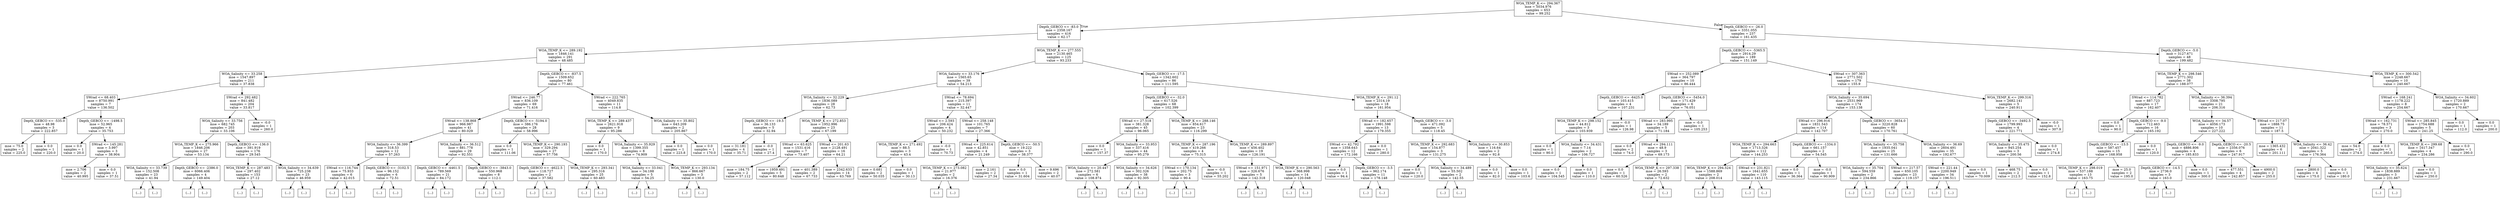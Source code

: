 digraph Tree {
node [shape=box] ;
0 [label="WOA_TEMP_K <= 294.367\nmse = 5034.976\nsamples = 653\nvalue = 99.252"] ;
1 [label="Depth_GEBCO <= -83.0\nmse = 2358.167\nsamples = 416\nvalue = 62.17"] ;
0 -> 1 [labeldistance=2.5, labelangle=45, headlabel="True"] ;
2 [label="WOA_TEMP_K <= 289.192\nmse = 1846.141\nsamples = 291\nvalue = 48.485"] ;
1 -> 2 ;
3 [label="WOA_Salinity <= 33.258\nmse = 1547.897\nsamples = 211\nvalue = 37.838"] ;
2 -> 3 ;
4 [label="SWrad <= 68.403\nmse = 8750.991\nsamples = 7\nvalue = 136.502"] ;
3 -> 4 ;
5 [label="Depth_GEBCO <= -535.0\nmse = 48.98\nsamples = 3\nvalue = 222.857"] ;
4 -> 5 ;
6 [label="mse = 75.0\nsamples = 2\nvalue = 225.0"] ;
5 -> 6 ;
7 [label="mse = 0.0\nsamples = 1\nvalue = 220.0"] ;
5 -> 7 ;
8 [label="Depth_GEBCO <= -1498.5\nmse = 52.965\nsamples = 4\nvalue = 35.753"] ;
4 -> 8 ;
9 [label="mse = 0.0\nsamples = 1\nvalue = 20.0"] ;
8 -> 9 ;
10 [label="SWrad <= 145.281\nmse = 3.997\nsamples = 3\nvalue = 38.904"] ;
8 -> 10 ;
11 [label="mse = 2.706\nsamples = 2\nvalue = 40.995"] ;
10 -> 11 ;
12 [label="mse = 0.0\nsamples = 1\nvalue = 37.51"] ;
10 -> 12 ;
13 [label="SWrad <= 292.482\nmse = 841.482\nsamples = 204\nvalue = 33.817"] ;
3 -> 13 ;
14 [label="WOA_Salinity <= 33.756\nmse = 682.745\nsamples = 203\nvalue = 33.106"] ;
13 -> 14 ;
15 [label="WOA_TEMP_K <= 275.966\nmse = 1846.206\nsamples = 27\nvalue = 53.134"] ;
14 -> 15 ;
16 [label="WOA_Salinity <= 33.739\nmse = 152.508\nsamples = 23\nvalue = 41.94"] ;
15 -> 16 ;
17 [label="(...)"] ;
16 -> 17 ;
52 [label="(...)"] ;
16 -> 52 ;
53 [label="Depth_GEBCO <= -2386.0\nmse = 6066.406\nsamples = 4\nvalue = 149.404"] ;
15 -> 53 ;
54 [label="(...)"] ;
53 -> 54 ;
57 [label="(...)"] ;
53 -> 57 ;
58 [label="Depth_GEBCO <= -136.0\nmse = 391.919\nsamples = 176\nvalue = 29.545"] ;
14 -> 58 ;
59 [label="WOA_TEMP_K <= 287.483\nmse = 297.402\nsamples = 153\nvalue = 27.12"] ;
58 -> 59 ;
60 [label="(...)"] ;
59 -> 60 ;
283 [label="(...)"] ;
59 -> 283 ;
312 [label="WOA_Salinity <= 34.639\nmse = 725.238\nsamples = 23\nvalue = 46.959"] ;
58 -> 312 ;
313 [label="(...)"] ;
312 -> 313 ;
324 [label="(...)"] ;
312 -> 324 ;
351 [label="mse = -0.0\nsamples = 1\nvalue = 260.0"] ;
13 -> 351 ;
352 [label="Depth_GEBCO <= -837.5\nmse = 1509.652\nsamples = 80\nvalue = 77.461"] ;
2 -> 352 ;
353 [label="SWrad <= 246.77\nmse = 836.109\nsamples = 69\nvalue = 71.416"] ;
352 -> 353 ;
354 [label="SWrad <= 138.868\nmse = 966.987\nsamples = 41\nvalue = 80.029"] ;
353 -> 354 ;
355 [label="WOA_Salinity <= 36.399\nmse = 318.53\nsamples = 12\nvalue = 57.263"] ;
354 -> 355 ;
356 [label="SWrad <= 116.744\nmse = 75.933\nsamples = 6\nvalue = 42.015"] ;
355 -> 356 ;
357 [label="(...)"] ;
356 -> 357 ;
366 [label="(...)"] ;
356 -> 366 ;
367 [label="Depth_GEBCO <= -3102.5\nmse = 96.152\nsamples = 6\nvalue = 72.51"] ;
355 -> 367 ;
368 [label="(...)"] ;
367 -> 368 ;
375 [label="(...)"] ;
367 -> 375 ;
376 [label="WOA_Salinity <= 36.512\nmse = 881.778\nsamples = 29\nvalue = 92.551"] ;
354 -> 376 ;
377 [label="Depth_GEBCO <= -4461.5\nmse = 789.569\nsamples = 21\nvalue = 84.172"] ;
376 -> 377 ;
378 [label="(...)"] ;
377 -> 378 ;
389 [label="(...)"] ;
377 -> 389 ;
412 [label="Depth_GEBCO <= -3843.0\nmse = 550.968\nsamples = 8\nvalue = 112.1"] ;
376 -> 412 ;
413 [label="(...)"] ;
412 -> 413 ;
418 [label="(...)"] ;
412 -> 418 ;
423 [label="Depth_GEBCO <= -5194.0\nmse = 386.176\nsamples = 28\nvalue = 58.996"] ;
353 -> 423 ;
424 [label="mse = 0.0\nsamples = 1\nvalue = 111.06"] ;
423 -> 424 ;
425 [label="WOA_TEMP_K <= 290.193\nmse = 329.294\nsamples = 27\nvalue = 57.756"] ;
423 -> 425 ;
426 [label="Depth_GEBCO <= -4622.5\nmse = 118.727\nsamples = 2\nvalue = 37.582"] ;
425 -> 426 ;
427 [label="(...)"] ;
426 -> 427 ;
428 [label="(...)"] ;
426 -> 428 ;
429 [label="WOA_TEMP_K <= 293.341\nmse = 295.316\nsamples = 25\nvalue = 60.483"] ;
425 -> 429 ;
430 [label="(...)"] ;
429 -> 430 ;
467 [label="(...)"] ;
429 -> 467 ;
468 [label="SWrad <= 222.765\nmse = 4049.835\nsamples = 11\nvalue = 114.8"] ;
352 -> 468 ;
469 [label="WOA_TEMP_K <= 289.437\nmse = 2621.918\nsamples = 9\nvalue = 95.286"] ;
468 -> 469 ;
470 [label="mse = 0.0\nsamples = 1\nvalue = 170.0"] ;
469 -> 470 ;
471 [label="WOA_Salinity <= 35.929\nmse = 1399.355\nsamples = 8\nvalue = 74.909"] ;
469 -> 471 ;
472 [label="WOA_Salinity <= 33.041\nmse = 34.188\nsamples = 5\nvalue = 54.25"] ;
471 -> 472 ;
473 [label="(...)"] ;
472 -> 473 ;
478 [label="(...)"] ;
472 -> 478 ;
481 [label="WOA_TEMP_K <= 293.134\nmse = 866.667\nsamples = 3\nvalue = 130.0"] ;
471 -> 481 ;
482 [label="(...)"] ;
481 -> 482 ;
485 [label="(...)"] ;
481 -> 485 ;
486 [label="WOA_Salinity <= 35.802\nmse = 643.209\nsamples = 2\nvalue = 205.867"] ;
468 -> 486 ;
487 [label="mse = 0.0\nsamples = 1\nvalue = 223.8"] ;
486 -> 487 ;
488 [label="mse = 0.0\nsamples = 1\nvalue = 170.0"] ;
486 -> 488 ;
489 [label="WOA_TEMP_K <= 277.555\nmse = 2130.465\nsamples = 125\nvalue = 93.233"] ;
1 -> 489 ;
490 [label="WOA_Salinity <= 33.176\nmse = 1565.65\nsamples = 39\nvalue = 54.213"] ;
489 -> 490 ;
491 [label="WOA_Salinity <= 32.229\nmse = 1836.089\nsamples = 28\nvalue = 62.73"] ;
490 -> 491 ;
492 [label="Depth_GEBCO <= -19.5\nmse = 36.133\nsamples = 5\nvalue = 32.94"] ;
491 -> 492 ;
493 [label="mse = 31.181\nsamples = 4\nvalue = 35.71"] ;
492 -> 493 ;
494 [label="mse = -0.0\nsamples = 1\nvalue = 27.4"] ;
492 -> 494 ;
495 [label="WOA_TEMP_K <= 272.853\nmse = 1952.996\nsamples = 23\nvalue = 67.199"] ;
491 -> 495 ;
496 [label="SWrad <= 63.625\nmse = 1531.416\nsamples = 7\nvalue = 73.407"] ;
495 -> 496 ;
497 [label="mse = 184.75\nsamples = 2\nvalue = 57.112"] ;
496 -> 497 ;
498 [label="mse = 1959.491\nsamples = 5\nvalue = 80.648"] ;
496 -> 498 ;
499 [label="SWrad <= 201.63\nmse = 2128.491\nsamples = 16\nvalue = 64.21"] ;
495 -> 499 ;
500 [label="mse = 401.389\nsamples = 2\nvalue = 67.733"] ;
499 -> 500 ;
501 [label="mse = 2342.633\nsamples = 14\nvalue = 63.769"] ;
499 -> 501 ;
502 [label="SWrad <= 78.694\nmse = 215.397\nsamples = 11\nvalue = 32.447"] ;
490 -> 502 ;
503 [label="SWrad <= 2.593\nmse = 206.424\nsamples = 4\nvalue = 50.232"] ;
502 -> 503 ;
504 [label="WOA_TEMP_K <= 271.492\nmse = 88.5\nsamples = 3\nvalue = 43.4"] ;
503 -> 504 ;
505 [label="mse = 0.681\nsamples = 2\nvalue = 50.035"] ;
504 -> 505 ;
506 [label="mse = 0.0\nsamples = 1\nvalue = 30.13"] ;
504 -> 506 ;
507 [label="mse = -0.0\nsamples = 1\nvalue = 70.73"] ;
503 -> 507 ;
508 [label="SWrad <= 258.148\nmse = 101.765\nsamples = 7\nvalue = 27.366"] ;
502 -> 508 ;
509 [label="SWrad <= 225.614\nmse = 42.851\nsamples = 4\nvalue = 21.249"] ;
508 -> 509 ;
510 [label="WOA_TEMP_K <= 273.082\nmse = 21.977\nsamples = 2\nvalue = 16.376"] ;
509 -> 510 ;
511 [label="(...)"] ;
510 -> 511 ;
512 [label="(...)"] ;
510 -> 512 ;
513 [label="mse = 2.161\nsamples = 2\nvalue = 27.34"] ;
509 -> 513 ;
514 [label="Depth_GEBCO <= -50.5\nmse = 19.222\nsamples = 3\nvalue = 38.377"] ;
508 -> 514 ;
515 [label="mse = 0.0\nsamples = 1\nvalue = 31.604"] ;
514 -> 515 ;
516 [label="mse = 9.696\nsamples = 2\nvalue = 40.07"] ;
514 -> 516 ;
517 [label="Depth_GEBCO <= -17.5\nmse = 1342.602\nsamples = 86\nvalue = 111.595"] ;
489 -> 517 ;
518 [label="Depth_GEBCO <= -32.0\nmse = 617.526\nsamples = 68\nvalue = 102.399"] ;
517 -> 518 ;
519 [label="SWrad <= 27.518\nmse = 381.328\nsamples = 45\nvalue = 96.065"] ;
518 -> 519 ;
520 [label="mse = 0.0\nsamples = 1\nvalue = 157.37"] ;
519 -> 520 ;
521 [label="WOA_Salinity <= 33.953\nmse = 337.416\nsamples = 44\nvalue = 95.279"] ;
519 -> 521 ;
522 [label="WOA_Salinity <= 20.447\nmse = 272.581\nsamples = 6\nvalue = 108.874"] ;
521 -> 522 ;
523 [label="(...)"] ;
522 -> 523 ;
524 [label="(...)"] ;
522 -> 524 ;
533 [label="WOA_Salinity <= 34.626\nmse = 302.326\nsamples = 38\nvalue = 92.305"] ;
521 -> 533 ;
534 [label="(...)"] ;
533 -> 534 ;
563 [label="(...)"] ;
533 -> 563 ;
586 [label="WOA_TEMP_K <= 288.146\nmse = 854.617\nsamples = 23\nvalue = 116.299"] ;
518 -> 586 ;
587 [label="WOA_TEMP_K <= 287.196\nmse = 419.266\nsamples = 4\nvalue = 75.315"] ;
586 -> 587 ;
588 [label="SWrad <= 170.134\nmse = 202.75\nsamples = 3\nvalue = 90.4"] ;
587 -> 588 ;
589 [label="(...)"] ;
588 -> 589 ;
592 [label="(...)"] ;
588 -> 592 ;
593 [label="mse = -0.0\nsamples = 1\nvalue = 55.202"] ;
587 -> 593 ;
594 [label="WOA_TEMP_K <= 289.897\nmse = 456.402\nsamples = 19\nvalue = 126.191"] ;
586 -> 594 ;
595 [label="SWrad <= 151.971\nmse = 326.676\nsamples = 5\nvalue = 142.318"] ;
594 -> 595 ;
596 [label="(...)"] ;
595 -> 596 ;
603 [label="(...)"] ;
595 -> 603 ;
604 [label="WOA_TEMP_K <= 290.563\nmse = 368.998\nsamples = 14\nvalue = 120.048"] ;
594 -> 604 ;
605 [label="(...)"] ;
604 -> 605 ;
608 [label="(...)"] ;
604 -> 608 ;
623 [label="WOA_TEMP_K <= 291.12\nmse = 2314.19\nsamples = 18\nvalue = 161.954"] ;
517 -> 623 ;
624 [label="SWrad <= 182.657\nmse = 1991.598\nsamples = 13\nvalue = 179.355"] ;
623 -> 624 ;
625 [label="SWrad <= 42.792\nmse = 1358.643\nsamples = 12\nvalue = 172.166"] ;
624 -> 625 ;
626 [label="mse = 0.0\nsamples = 1\nvalue = 94.4"] ;
625 -> 626 ;
627 [label="Depth_GEBCO <= -3.5\nmse = 962.174\nsamples = 11\nvalue = 178.148"] ;
625 -> 627 ;
628 [label="(...)"] ;
627 -> 628 ;
647 [label="(...)"] ;
627 -> 647 ;
648 [label="mse = 0.0\nsamples = 1\nvalue = 280.0"] ;
624 -> 648 ;
649 [label="Depth_GEBCO <= -3.0\nmse = 471.092\nsamples = 5\nvalue = 118.45"] ;
623 -> 649 ;
650 [label="WOA_TEMP_K <= 292.683\nmse = 154.877\nsamples = 3\nvalue = 131.275"] ;
649 -> 650 ;
651 [label="mse = 0.0\nsamples = 1\nvalue = 120.0"] ;
650 -> 651 ;
652 [label="WOA_Salinity <= 34.489\nmse = 55.502\nsamples = 2\nvalue = 142.55"] ;
650 -> 652 ;
653 [label="(...)"] ;
652 -> 653 ;
654 [label="(...)"] ;
652 -> 654 ;
655 [label="WOA_Salinity <= 30.853\nmse = 116.64\nsamples = 2\nvalue = 92.8"] ;
649 -> 655 ;
656 [label="mse = 0.0\nsamples = 1\nvalue = 82.0"] ;
655 -> 656 ;
657 [label="mse = 0.0\nsamples = 1\nvalue = 103.6"] ;
655 -> 657 ;
658 [label="Depth_GEBCO <= -26.0\nmse = 3351.055\nsamples = 237\nvalue = 161.435"] ;
0 -> 658 [labeldistance=2.5, labelangle=-45, headlabel="False"] ;
659 [label="Depth_GEBCO <= -5365.5\nmse = 2914.29\nsamples = 189\nvalue = 151.149"] ;
658 -> 659 ;
660 [label="SWrad <= 252.089\nmse = 364.797\nsamples = 10\nvalue = 86.444"] ;
659 -> 660 ;
661 [label="Depth_GEBCO <= -6425.0\nmse = 103.415\nsamples = 4\nvalue = 107.231"] ;
660 -> 661 ;
662 [label="WOA_TEMP_K <= 298.152\nmse = 44.812\nsamples = 3\nvalue = 103.939"] ;
661 -> 662 ;
663 [label="mse = 0.0\nsamples = 1\nvalue = 90.0"] ;
662 -> 663 ;
664 [label="WOA_Salinity <= 34.431\nmse = 7.14\nsamples = 2\nvalue = 106.727"] ;
662 -> 664 ;
665 [label="mse = 0.0\nsamples = 1\nvalue = 104.545"] ;
664 -> 665 ;
666 [label="mse = 0.0\nsamples = 1\nvalue = 110.0"] ;
664 -> 666 ;
667 [label="mse = -0.0\nsamples = 1\nvalue = 126.98"] ;
661 -> 667 ;
668 [label="Depth_GEBCO <= -5454.0\nmse = 171.429\nsamples = 6\nvalue = 76.051"] ;
660 -> 668 ;
669 [label="SWrad <= 283.995\nmse = 34.189\nsamples = 5\nvalue = 71.184"] ;
668 -> 669 ;
670 [label="mse = 0.0\nsamples = 2\nvalue = 74.0"] ;
669 -> 670 ;
671 [label="SWrad <= 294.111\nmse = 48.9\nsamples = 3\nvalue = 69.173"] ;
669 -> 671 ;
672 [label="mse = 0.0\nsamples = 1\nvalue = 60.526"] ;
671 -> 672 ;
673 [label="WOA_TEMP_K <= 297.338\nmse = 26.593\nsamples = 2\nvalue = 72.632"] ;
671 -> 673 ;
674 [label="(...)"] ;
673 -> 674 ;
675 [label="(...)"] ;
673 -> 675 ;
676 [label="mse = -0.0\nsamples = 1\nvalue = 105.253"] ;
668 -> 676 ;
677 [label="SWrad <= 307.363\nmse = 2771.502\nsamples = 179\nvalue = 155.9"] ;
659 -> 677 ;
678 [label="WOA_Salinity <= 35.694\nmse = 2531.969\nsamples = 174\nvalue = 153.138"] ;
677 -> 678 ;
679 [label="SWrad <= 296.916\nmse = 1831.543\nsamples = 114\nvalue = 142.707"] ;
678 -> 679 ;
680 [label="WOA_TEMP_K <= 294.663\nmse = 1713.326\nsamples = 112\nvalue = 144.253"] ;
679 -> 680 ;
681 [label="WOA_TEMP_K <= 294.524\nmse = 1588.869\nsamples = 2\nvalue = 208.014"] ;
680 -> 681 ;
682 [label="(...)"] ;
681 -> 682 ;
683 [label="(...)"] ;
681 -> 683 ;
684 [label="SWrad <= 231.821\nmse = 1641.655\nsamples = 110\nvalue = 143.115"] ;
680 -> 684 ;
685 [label="(...)"] ;
684 -> 685 ;
822 [label="(...)"] ;
684 -> 822 ;
883 [label="Depth_GEBCO <= -1334.0\nmse = 661.157\nsamples = 2\nvalue = 54.545"] ;
679 -> 883 ;
884 [label="mse = 0.0\nsamples = 1\nvalue = 36.364"] ;
883 -> 884 ;
885 [label="mse = -0.0\nsamples = 1\nvalue = 90.909"] ;
883 -> 885 ;
886 [label="Depth_GEBCO <= -3654.0\nmse = 3220.828\nsamples = 60\nvalue = 170.761"] ;
678 -> 886 ;
887 [label="WOA_Salinity <= 35.758\nmse = 1935.041\nsamples = 25\nvalue = 131.666"] ;
886 -> 887 ;
888 [label="WOA_Salinity <= 35.704\nmse = 594.559\nsamples = 2\nvalue = 234.866"] ;
887 -> 888 ;
889 [label="(...)"] ;
888 -> 889 ;
890 [label="(...)"] ;
888 -> 890 ;
891 [label="SWrad <= 217.57\nmse = 650.105\nsamples = 23\nvalue = 119.157"] ;
887 -> 891 ;
892 [label="(...)"] ;
891 -> 892 ;
905 [label="(...)"] ;
891 -> 905 ;
936 [label="WOA_Salinity <= 36.69\nmse = 2604.491\nsamples = 35\nvalue = 192.677"] ;
886 -> 936 ;
937 [label="SWrad <= 221.44\nmse = 2200.949\nsamples = 34\nvalue = 196.511"] ;
936 -> 937 ;
938 [label="(...)"] ;
937 -> 938 ;
961 [label="(...)"] ;
937 -> 961 ;
980 [label="mse = 0.0\nsamples = 1\nvalue = 70.009"] ;
936 -> 980 ;
981 [label="WOA_TEMP_K <= 299.316\nmse = 2682.141\nsamples = 5\nvalue = 240.911"] ;
677 -> 981 ;
982 [label="Depth_GEBCO <= -3492.5\nmse = 1799.993\nsamples = 4\nvalue = 221.771"] ;
981 -> 982 ;
983 [label="WOA_Salinity <= 35.475\nmse = 945.254\nsamples = 3\nvalue = 200.56"] ;
982 -> 983 ;
984 [label="mse = 468.75\nsamples = 2\nvalue = 212.5"] ;
983 -> 984 ;
985 [label="mse = 0.0\nsamples = 1\nvalue = 152.8"] ;
983 -> 985 ;
986 [label="mse = 0.0\nsamples = 1\nvalue = 274.8"] ;
982 -> 986 ;
987 [label="mse = -0.0\nsamples = 1\nvalue = 307.9"] ;
981 -> 987 ;
988 [label="Depth_GEBCO <= -5.0\nmse = 3127.671\nsamples = 48\nvalue = 199.482"] ;
658 -> 988 ;
989 [label="WOA_TEMP_K <= 298.546\nmse = 2771.302\nsamples = 38\nvalue = 188.077"] ;
988 -> 989 ;
990 [label="SWrad <= 114.782\nmse = 887.723\nsamples = 17\nvalue = 162.407"] ;
989 -> 990 ;
991 [label="mse = 0.0\nsamples = 1\nvalue = 90.0"] ;
990 -> 991 ;
992 [label="Depth_GEBCO <= -9.0\nmse = 712.463\nsamples = 16\nvalue = 165.192"] ;
990 -> 992 ;
993 [label="Depth_GEBCO <= -13.5\nmse = 587.457\nsamples = 15\nvalue = 168.958"] ;
992 -> 993 ;
994 [label="WOA_TEMP_K <= 298.019\nmse = 537.188\nsamples = 13\nvalue = 163.75"] ;
993 -> 994 ;
995 [label="(...)"] ;
994 -> 995 ;
1004 [label="(...)"] ;
994 -> 1004 ;
1005 [label="mse = 25.0\nsamples = 2\nvalue = 195.0"] ;
993 -> 1005 ;
1006 [label="mse = 0.0\nsamples = 1\nvalue = 120.0"] ;
992 -> 1006 ;
1007 [label="WOA_Salinity <= 36.394\nmse = 3308.795\nsamples = 21\nvalue = 206.316"] ;
989 -> 1007 ;
1008 [label="WOA_Salinity <= 34.57\nmse = 4056.173\nsamples = 10\nvalue = 227.222"] ;
1007 -> 1008 ;
1009 [label="Depth_GEBCO <= -9.0\nmse = 4886.806\nsamples = 4\nvalue = 185.833"] ;
1008 -> 1009 ;
1010 [label="Depth_GEBCO <= -14.5\nmse = 2736.0\nsamples = 3\nvalue = 163.0"] ;
1009 -> 1010 ;
1011 [label="(...)"] ;
1010 -> 1011 ;
1012 [label="(...)"] ;
1010 -> 1012 ;
1013 [label="mse = 0.0\nsamples = 1\nvalue = 300.0"] ;
1009 -> 1013 ;
1014 [label="Depth_GEBCO <= -20.5\nmse = 2356.076\nsamples = 6\nvalue = 247.917"] ;
1008 -> 1014 ;
1015 [label="mse = 477.551\nsamples = 4\nvalue = 242.857"] ;
1014 -> 1015 ;
1016 [label="mse = 4900.0\nsamples = 2\nvalue = 255.0"] ;
1014 -> 1016 ;
1017 [label="SWrad <= 217.07\nmse = 1888.75\nsamples = 11\nvalue = 187.5"] ;
1007 -> 1017 ;
1018 [label="mse = 1365.432\nsamples = 6\nvalue = 201.111"] ;
1017 -> 1018 ;
1019 [label="WOA_Salinity <= 36.42\nmse = 2041.322\nsamples = 5\nvalue = 176.364"] ;
1017 -> 1019 ;
1020 [label="mse = 2800.0\nsamples = 4\nvalue = 175.0"] ;
1019 -> 1020 ;
1021 [label="mse = 0.0\nsamples = 1\nvalue = 180.0"] ;
1019 -> 1021 ;
1022 [label="WOA_TEMP_K <= 300.542\nmse = 2248.667\nsamples = 10\nvalue = 240.667"] ;
988 -> 1022 ;
1023 [label="SWrad <= 168.241\nmse = 1178.222\nsamples = 8\nvalue = 254.667"] ;
1022 -> 1023 ;
1024 [label="SWrad <= 162.731\nmse = 78.571\nsamples = 3\nvalue = 270.0"] ;
1023 -> 1024 ;
1025 [label="mse = 54.0\nsamples = 2\nvalue = 274.0"] ;
1024 -> 1025 ;
1026 [label="mse = 0.0\nsamples = 1\nvalue = 260.0"] ;
1024 -> 1026 ;
1027 [label="SWrad <= 285.845\nmse = 1754.688\nsamples = 5\nvalue = 241.25"] ;
1023 -> 1027 ;
1028 [label="WOA_TEMP_K <= 299.68\nmse = 1617.347\nsamples = 4\nvalue = 234.286"] ;
1027 -> 1028 ;
1029 [label="WOA_Salinity <= 35.624\nmse = 1838.889\nsamples = 3\nvalue = 231.667"] ;
1028 -> 1029 ;
1030 [label="(...)"] ;
1029 -> 1030 ;
1031 [label="(...)"] ;
1029 -> 1031 ;
1032 [label="mse = 0.0\nsamples = 1\nvalue = 250.0"] ;
1028 -> 1032 ;
1033 [label="mse = 0.0\nsamples = 1\nvalue = 290.0"] ;
1027 -> 1033 ;
1034 [label="WOA_Salinity <= 34.602\nmse = 1720.889\nsamples = 2\nvalue = 170.667"] ;
1022 -> 1034 ;
1035 [label="mse = 0.0\nsamples = 1\nvalue = 112.0"] ;
1034 -> 1035 ;
1036 [label="mse = 0.0\nsamples = 1\nvalue = 200.0"] ;
1034 -> 1036 ;
}